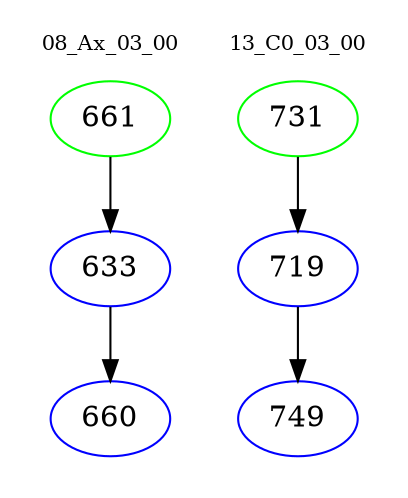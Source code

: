 digraph{
subgraph cluster_0 {
color = white
label = "08_Ax_03_00";
fontsize=10;
T0_661 [label="661", color="green"]
T0_661 -> T0_633 [color="black"]
T0_633 [label="633", color="blue"]
T0_633 -> T0_660 [color="black"]
T0_660 [label="660", color="blue"]
}
subgraph cluster_1 {
color = white
label = "13_C0_03_00";
fontsize=10;
T1_731 [label="731", color="green"]
T1_731 -> T1_719 [color="black"]
T1_719 [label="719", color="blue"]
T1_719 -> T1_749 [color="black"]
T1_749 [label="749", color="blue"]
}
}
